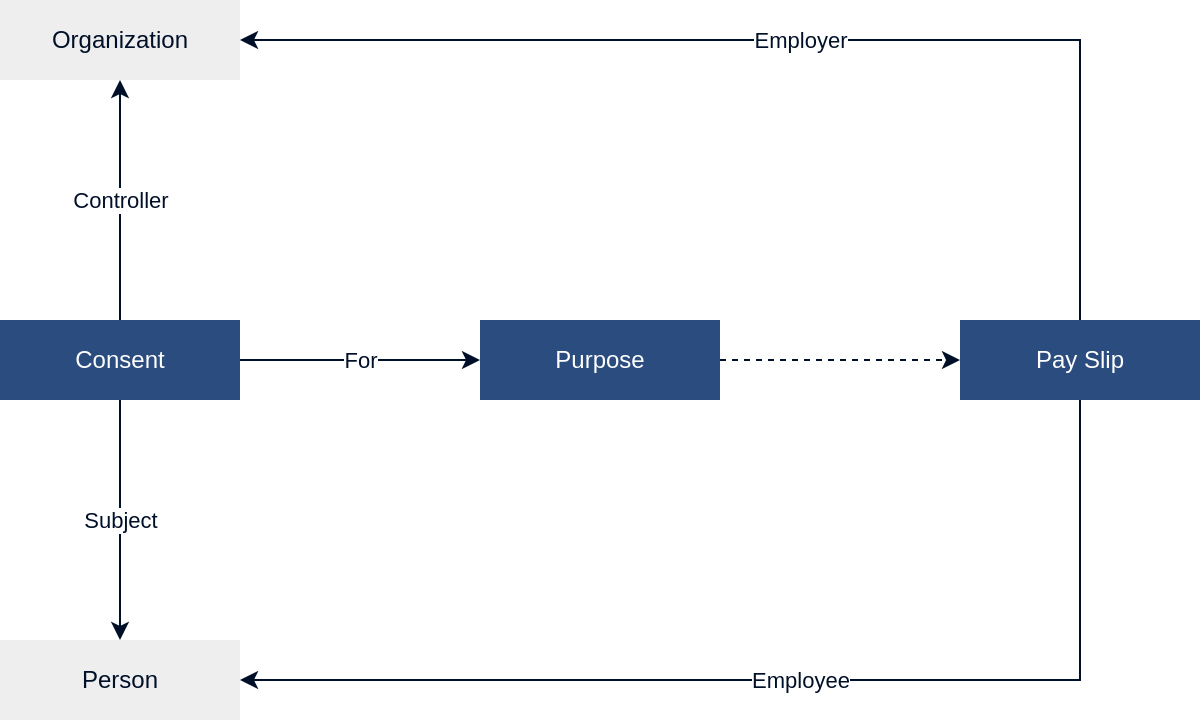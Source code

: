 <mxfile version="13.6.5">
    <diagram id="Sw1jG6kdXm4aS6EOhocc" name="Page-1">
        <mxGraphModel dx="957" dy="1730" grid="1" gridSize="10" guides="1" tooltips="1" connect="1" arrows="1" fold="1" page="1" pageScale="1" pageWidth="827" pageHeight="1169" math="0" shadow="0">
            <root>
                <mxCell id="0"/>
                <mxCell id="1" parent="0"/>
                <mxCell id="2" value="Pay Slip" style="rounded=0;whiteSpace=wrap;html=1;strokeColor=none;fillColor=#2b4c7f;fontColor=#FFFFFF;" vertex="1" parent="1">
                    <mxGeometry x="600" y="120" width="120" height="40" as="geometry"/>
                </mxCell>
                <mxCell id="3" value="Consent" style="rounded=0;whiteSpace=wrap;html=1;strokeColor=none;fillColor=#2b4c7f;fontColor=#FFFFFF;" vertex="1" parent="1">
                    <mxGeometry x="120" y="120" width="120" height="40" as="geometry"/>
                </mxCell>
                <mxCell id="4" value="Purpose" style="rounded=0;whiteSpace=wrap;html=1;strokeColor=none;fillColor=#2b4c7f;fontColor=#FFFFFF;" vertex="1" parent="1">
                    <mxGeometry x="360" y="120" width="120" height="40" as="geometry"/>
                </mxCell>
                <mxCell id="10" value="" style="endArrow=classic;html=1;fontColor=#001029;strokeColor=#001029;labelBackgroundColor=#FFFFFF;entryX=0;entryY=0.5;entryDx=0;entryDy=0;exitX=1;exitY=0.5;exitDx=0;exitDy=0;" edge="1" parent="1" source="3" target="4">
                    <mxGeometry relative="1" as="geometry">
                        <mxPoint x="290" y="190" as="sourcePoint"/>
                        <mxPoint x="350" y="180" as="targetPoint"/>
                    </mxGeometry>
                </mxCell>
                <mxCell id="11" value="For" style="edgeLabel;resizable=0;html=1;align=center;verticalAlign=middle;fontColor=#001029;labelBackgroundColor=#FFFFFF;" connectable="0" vertex="1" parent="10">
                    <mxGeometry relative="1" as="geometry"/>
                </mxCell>
                <mxCell id="12" value="Person" style="rounded=0;whiteSpace=wrap;html=1;strokeColor=none;fontColor=#001029;fillColor=#EEEEEE;" vertex="1" parent="1">
                    <mxGeometry x="120" y="280" width="120" height="40" as="geometry"/>
                </mxCell>
                <mxCell id="13" value="Organization" style="rounded=0;whiteSpace=wrap;html=1;strokeColor=none;fontColor=#001029;fillColor=#EEEEEE;" vertex="1" parent="1">
                    <mxGeometry x="120" y="-40" width="120" height="40" as="geometry"/>
                </mxCell>
                <mxCell id="14" value="" style="endArrow=classic;html=1;fontColor=#001029;entryX=0.5;entryY=1;entryDx=0;entryDy=0;exitX=0.5;exitY=0;exitDx=0;exitDy=0;strokeColor=#001029;labelBackgroundColor=#FFFFFF;" edge="1" parent="1" source="3" target="13">
                    <mxGeometry relative="1" as="geometry">
                        <mxPoint x="130" y="150" as="sourcePoint"/>
                        <mxPoint x="10" y="150" as="targetPoint"/>
                    </mxGeometry>
                </mxCell>
                <mxCell id="15" value="Controller" style="edgeLabel;resizable=0;html=1;align=center;verticalAlign=middle;fontColor=#001029;labelBackgroundColor=#FFFFFF;" connectable="0" vertex="1" parent="14">
                    <mxGeometry relative="1" as="geometry"/>
                </mxCell>
                <mxCell id="16" value="" style="endArrow=classic;html=1;fontColor=#001029;entryX=0.5;entryY=0;entryDx=0;entryDy=0;exitX=0.5;exitY=1;exitDx=0;exitDy=0;strokeColor=#001029;labelBackgroundColor=#FFFFFF;" edge="1" parent="1" source="3" target="12">
                    <mxGeometry relative="1" as="geometry">
                        <mxPoint x="140" y="160" as="sourcePoint"/>
                        <mxPoint x="20" y="160" as="targetPoint"/>
                    </mxGeometry>
                </mxCell>
                <mxCell id="17" value="Subject" style="edgeLabel;resizable=0;html=1;align=center;verticalAlign=middle;fontColor=#001029;labelBackgroundColor=#FFFFFF;" connectable="0" vertex="1" parent="16">
                    <mxGeometry relative="1" as="geometry"/>
                </mxCell>
                <mxCell id="18" value="" style="endArrow=classic;html=1;fontColor=#001029;entryX=1;entryY=0.5;entryDx=0;entryDy=0;exitX=0.5;exitY=0;exitDx=0;exitDy=0;strokeColor=#001029;labelBackgroundColor=#FFFFFF;rounded=0;" edge="1" parent="1" source="2" target="13">
                    <mxGeometry relative="1" as="geometry">
                        <mxPoint x="430" y="130" as="sourcePoint"/>
                        <mxPoint x="430" y="10" as="targetPoint"/>
                        <Array as="points">
                            <mxPoint x="660" y="-20"/>
                        </Array>
                    </mxGeometry>
                </mxCell>
                <mxCell id="19" value="Employer" style="edgeLabel;resizable=0;html=1;align=center;verticalAlign=middle;fontColor=#001029;labelBackgroundColor=#FFFFFF;" connectable="0" vertex="1" parent="18">
                    <mxGeometry relative="1" as="geometry"/>
                </mxCell>
                <mxCell id="20" value="" style="endArrow=classic;html=1;fontColor=#001029;exitX=0.5;exitY=1;exitDx=0;exitDy=0;strokeColor=#001029;labelBackgroundColor=#FFFFFF;entryX=1;entryY=0.5;entryDx=0;entryDy=0;rounded=0;" edge="1" parent="1" source="2" target="12">
                    <mxGeometry relative="1" as="geometry">
                        <mxPoint x="440" y="140" as="sourcePoint"/>
                        <mxPoint x="580" y="340" as="targetPoint"/>
                        <Array as="points">
                            <mxPoint x="660" y="300"/>
                        </Array>
                    </mxGeometry>
                </mxCell>
                <mxCell id="21" value="Employee" style="edgeLabel;resizable=0;html=1;align=center;verticalAlign=middle;fontColor=#001029;labelBackgroundColor=#FFFFFF;" connectable="0" vertex="1" parent="20">
                    <mxGeometry relative="1" as="geometry"/>
                </mxCell>
                <mxCell id="22" value="" style="endArrow=classic;html=1;fontColor=#001029;strokeColor=#001029;labelBackgroundColor=#FFFFFF;entryX=0;entryY=0.5;entryDx=0;entryDy=0;exitX=1;exitY=0.5;exitDx=0;exitDy=0;dashed=1;" edge="1" parent="1" source="4" target="2">
                    <mxGeometry relative="1" as="geometry">
                        <mxPoint x="250" y="150" as="sourcePoint"/>
                        <mxPoint x="370" y="150" as="targetPoint"/>
                    </mxGeometry>
                </mxCell>
            </root>
        </mxGraphModel>
    </diagram>
</mxfile>
